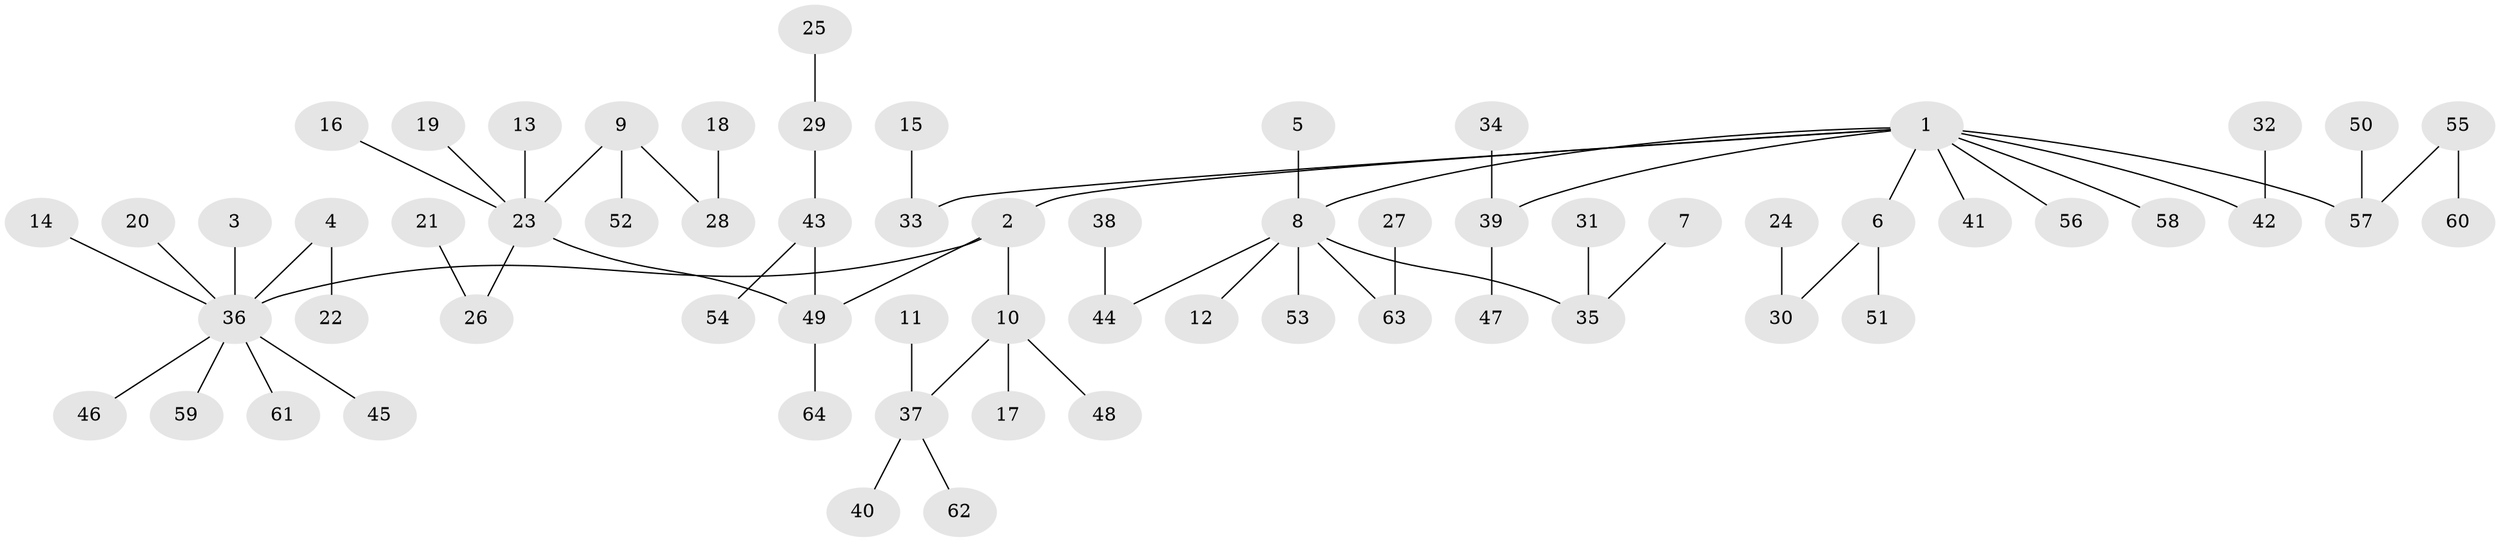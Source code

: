 // original degree distribution, {5: 0.031496062992125984, 4: 0.047244094488188976, 8: 0.007874015748031496, 3: 0.14960629921259844, 6: 0.015748031496062992, 1: 0.5039370078740157, 2: 0.23622047244094488, 7: 0.007874015748031496}
// Generated by graph-tools (version 1.1) at 2025/26/03/09/25 03:26:23]
// undirected, 64 vertices, 63 edges
graph export_dot {
graph [start="1"]
  node [color=gray90,style=filled];
  1;
  2;
  3;
  4;
  5;
  6;
  7;
  8;
  9;
  10;
  11;
  12;
  13;
  14;
  15;
  16;
  17;
  18;
  19;
  20;
  21;
  22;
  23;
  24;
  25;
  26;
  27;
  28;
  29;
  30;
  31;
  32;
  33;
  34;
  35;
  36;
  37;
  38;
  39;
  40;
  41;
  42;
  43;
  44;
  45;
  46;
  47;
  48;
  49;
  50;
  51;
  52;
  53;
  54;
  55;
  56;
  57;
  58;
  59;
  60;
  61;
  62;
  63;
  64;
  1 -- 2 [weight=1.0];
  1 -- 6 [weight=1.0];
  1 -- 8 [weight=1.0];
  1 -- 33 [weight=1.0];
  1 -- 39 [weight=1.0];
  1 -- 41 [weight=1.0];
  1 -- 42 [weight=1.0];
  1 -- 56 [weight=1.0];
  1 -- 57 [weight=1.0];
  1 -- 58 [weight=1.0];
  2 -- 10 [weight=1.0];
  2 -- 36 [weight=1.0];
  2 -- 49 [weight=1.0];
  3 -- 36 [weight=1.0];
  4 -- 22 [weight=1.0];
  4 -- 36 [weight=1.0];
  5 -- 8 [weight=1.0];
  6 -- 30 [weight=1.0];
  6 -- 51 [weight=1.0];
  7 -- 35 [weight=1.0];
  8 -- 12 [weight=1.0];
  8 -- 35 [weight=1.0];
  8 -- 44 [weight=1.0];
  8 -- 53 [weight=1.0];
  8 -- 63 [weight=1.0];
  9 -- 23 [weight=1.0];
  9 -- 28 [weight=1.0];
  9 -- 52 [weight=1.0];
  10 -- 17 [weight=1.0];
  10 -- 37 [weight=1.0];
  10 -- 48 [weight=1.0];
  11 -- 37 [weight=1.0];
  13 -- 23 [weight=1.0];
  14 -- 36 [weight=1.0];
  15 -- 33 [weight=1.0];
  16 -- 23 [weight=1.0];
  18 -- 28 [weight=1.0];
  19 -- 23 [weight=1.0];
  20 -- 36 [weight=1.0];
  21 -- 26 [weight=1.0];
  23 -- 26 [weight=1.0];
  23 -- 49 [weight=1.0];
  24 -- 30 [weight=1.0];
  25 -- 29 [weight=1.0];
  27 -- 63 [weight=1.0];
  29 -- 43 [weight=1.0];
  31 -- 35 [weight=1.0];
  32 -- 42 [weight=1.0];
  34 -- 39 [weight=1.0];
  36 -- 45 [weight=1.0];
  36 -- 46 [weight=1.0];
  36 -- 59 [weight=1.0];
  36 -- 61 [weight=1.0];
  37 -- 40 [weight=1.0];
  37 -- 62 [weight=1.0];
  38 -- 44 [weight=1.0];
  39 -- 47 [weight=1.0];
  43 -- 49 [weight=1.0];
  43 -- 54 [weight=1.0];
  49 -- 64 [weight=1.0];
  50 -- 57 [weight=1.0];
  55 -- 57 [weight=1.0];
  55 -- 60 [weight=1.0];
}
